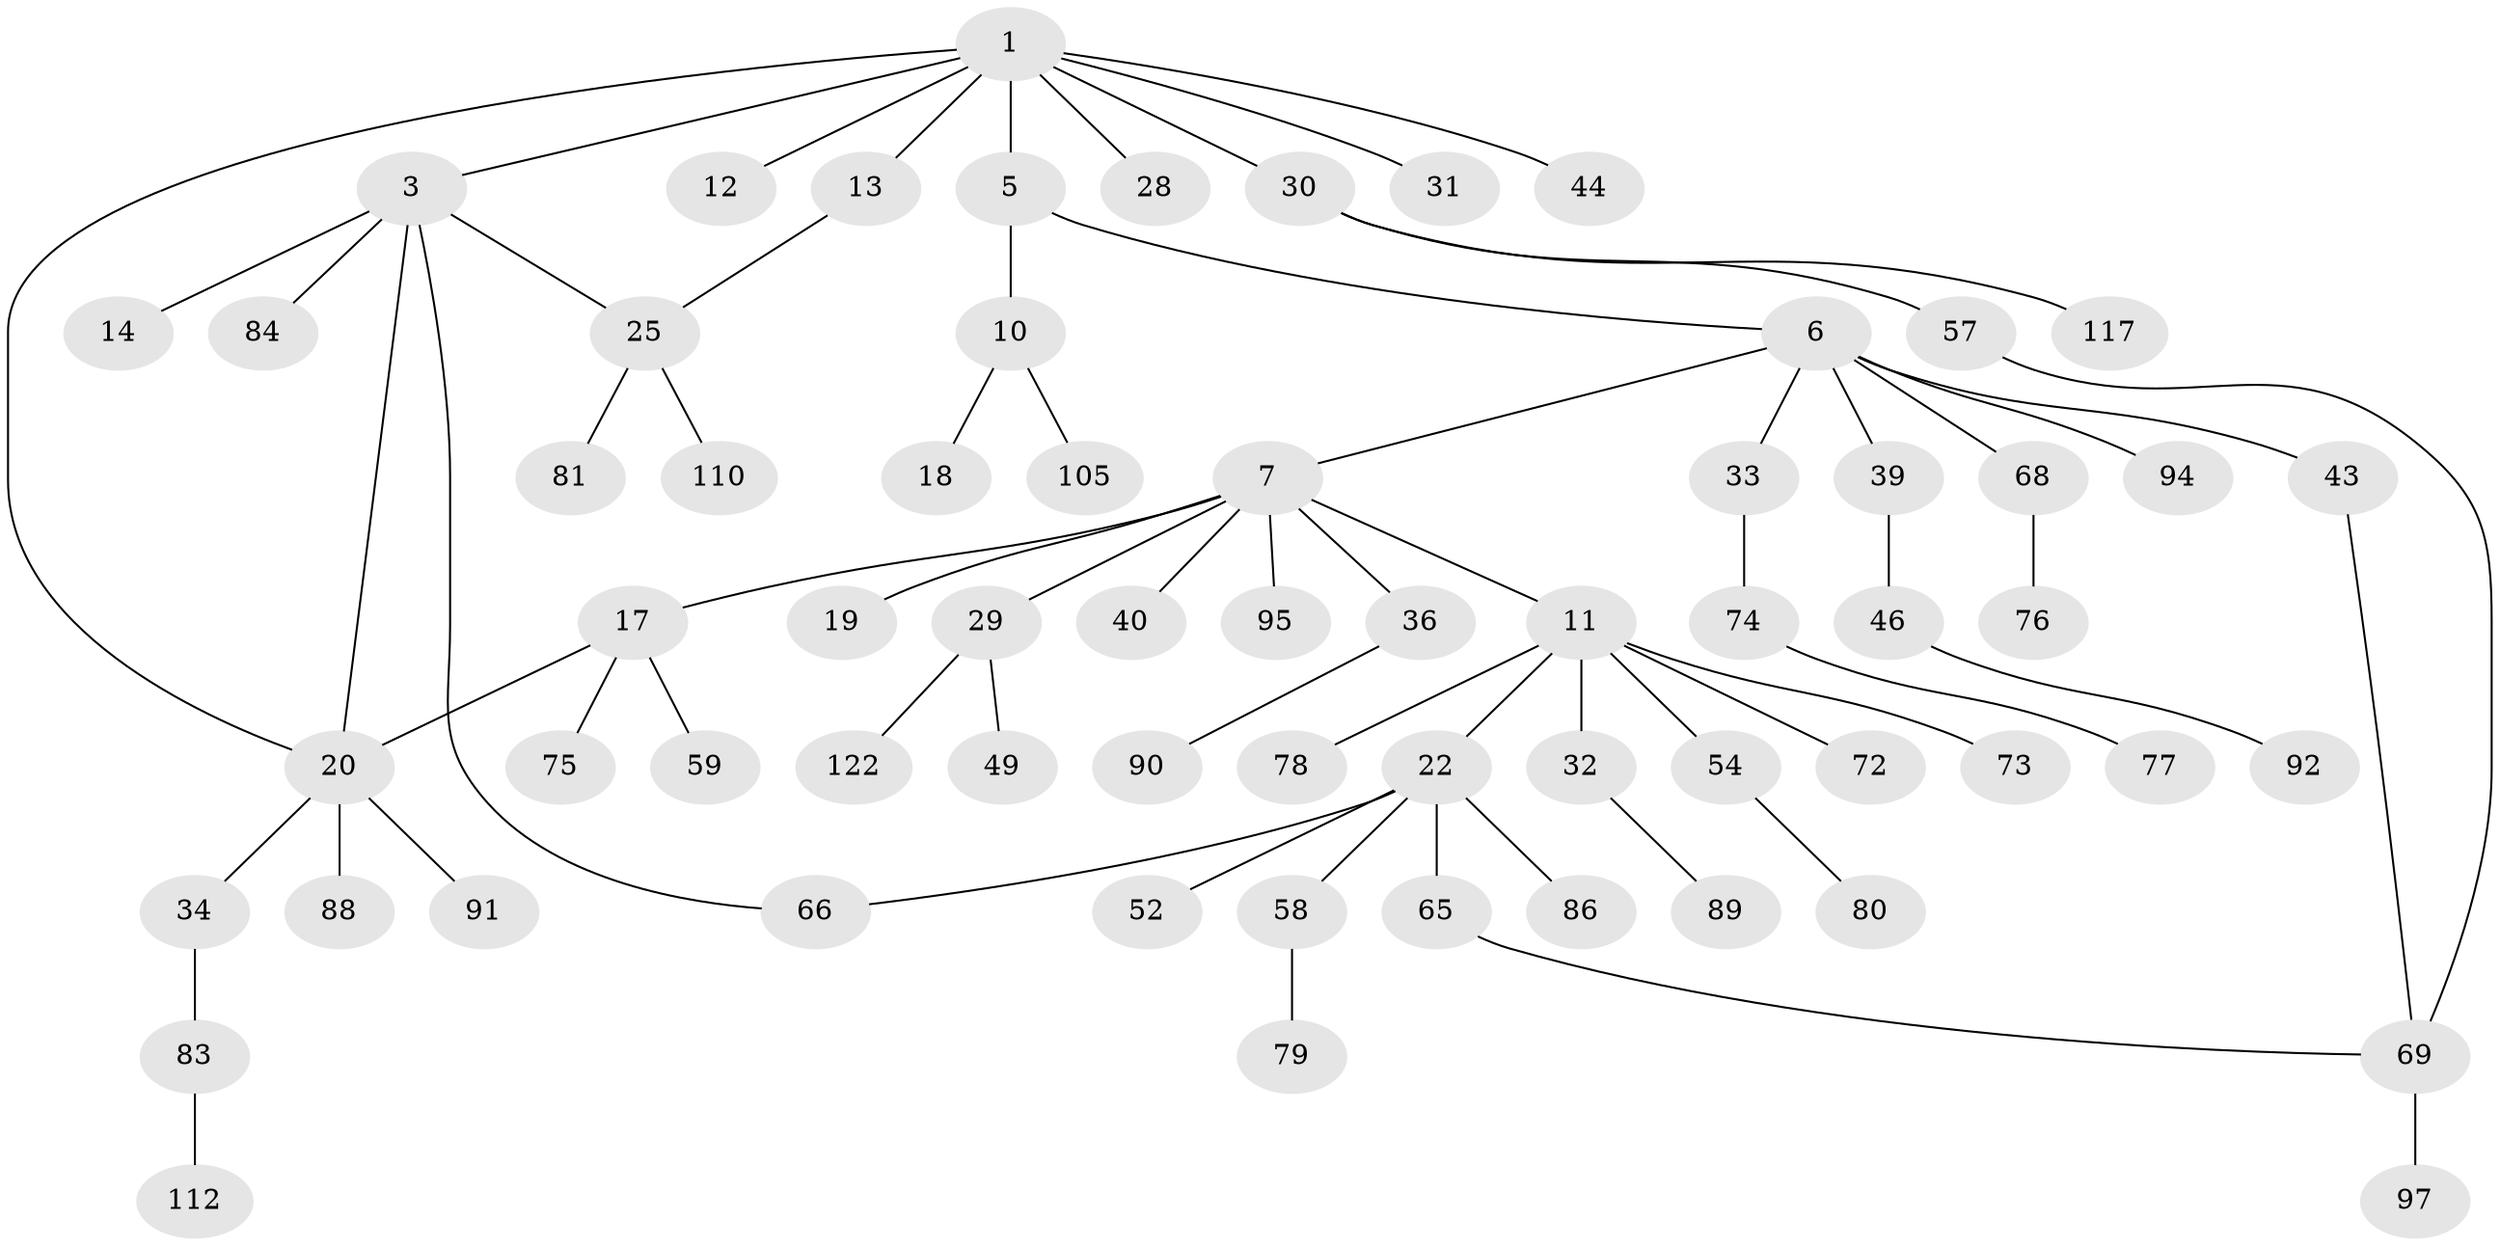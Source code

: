 // original degree distribution, {3: 0.12213740458015267, 9: 0.007633587786259542, 6: 0.03816793893129771, 2: 0.3053435114503817, 4: 0.061068702290076333, 5: 0.022900763358778626, 1: 0.44274809160305345}
// Generated by graph-tools (version 1.1) at 2025/13/03/09/25 04:13:20]
// undirected, 65 vertices, 70 edges
graph export_dot {
graph [start="1"]
  node [color=gray90,style=filled];
  1 [super="+2"];
  3 [super="+4"];
  5 [super="+27"];
  6 [super="+23"];
  7 [super="+42+9+127"];
  10 [super="+16+15"];
  11 [super="+45+26"];
  12;
  13;
  14;
  17;
  18;
  19;
  20 [super="+37+21+41+24"];
  22;
  25 [super="+67+98+53+38"];
  28;
  29;
  30 [super="+47"];
  31 [super="+48"];
  32 [super="+70"];
  33 [super="+114+60"];
  34;
  36 [super="+62"];
  39;
  40 [super="+115"];
  43 [super="+51"];
  44 [super="+63+55"];
  46;
  49 [super="+56+93"];
  52;
  54 [super="+61"];
  57;
  58;
  59 [super="+124"];
  65 [super="+103+131"];
  66;
  68 [super="+101"];
  69;
  72 [super="+107"];
  73 [super="+120"];
  74;
  75 [super="+106"];
  76;
  77;
  78 [super="+87+96"];
  79 [super="+130"];
  80 [super="+125"];
  81;
  83;
  84;
  86 [super="+118"];
  88;
  89;
  90;
  91;
  92;
  94;
  95;
  97;
  105;
  110;
  112;
  117;
  122;
  1 -- 5;
  1 -- 30;
  1 -- 3;
  1 -- 12;
  1 -- 13;
  1 -- 44;
  1 -- 20;
  1 -- 28;
  1 -- 31;
  3 -- 14;
  3 -- 66;
  3 -- 84;
  3 -- 20;
  3 -- 25;
  5 -- 6;
  5 -- 10;
  6 -- 7;
  6 -- 94;
  6 -- 33;
  6 -- 68;
  6 -- 39;
  6 -- 43;
  7 -- 17;
  7 -- 19;
  7 -- 95;
  7 -- 36;
  7 -- 40;
  7 -- 11;
  7 -- 29;
  10 -- 18;
  10 -- 105;
  11 -- 22;
  11 -- 32;
  11 -- 54;
  11 -- 72;
  11 -- 73;
  11 -- 78;
  13 -- 25;
  17 -- 20;
  17 -- 59;
  17 -- 75;
  20 -- 88;
  20 -- 34;
  20 -- 91;
  22 -- 52;
  22 -- 58;
  22 -- 65;
  22 -- 86;
  22 -- 66;
  25 -- 110;
  25 -- 81;
  29 -- 49;
  29 -- 122;
  30 -- 57;
  30 -- 117;
  32 -- 89;
  33 -- 74;
  34 -- 83;
  36 -- 90;
  39 -- 46;
  43 -- 69;
  46 -- 92;
  54 -- 80;
  57 -- 69;
  58 -- 79;
  65 -- 69;
  68 -- 76;
  69 -- 97;
  74 -- 77;
  83 -- 112;
}
